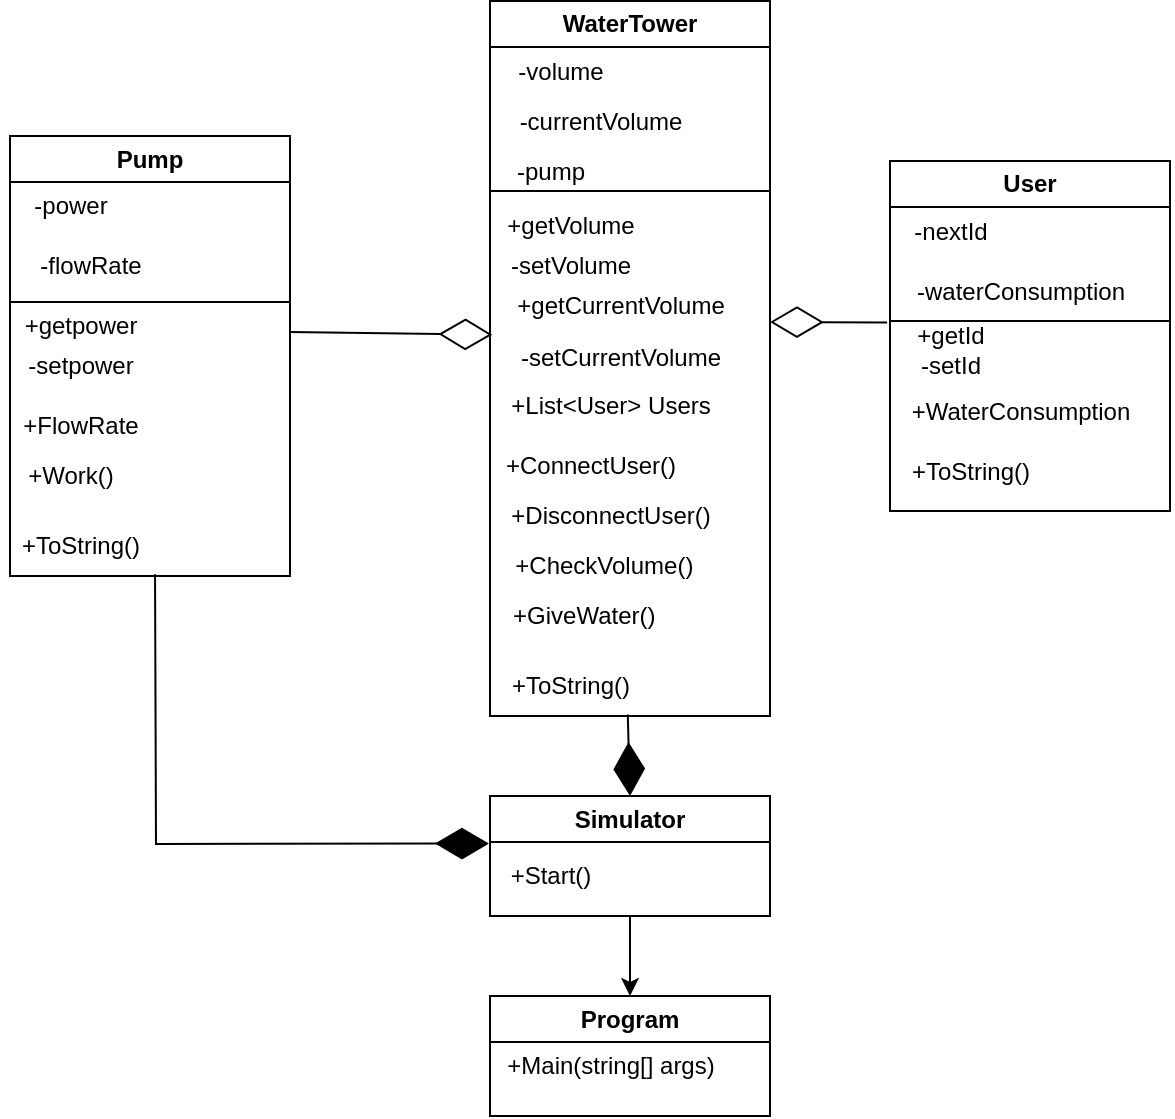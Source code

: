 <mxfile version="21.1.4" type="device">
  <diagram name="Страница 1" id="OyJNdMgOAb9wSf4vdIEL">
    <mxGraphModel dx="1099" dy="1757" grid="1" gridSize="10" guides="1" tooltips="1" connect="1" arrows="1" fold="1" page="1" pageScale="1" pageWidth="827" pageHeight="1169" math="0" shadow="0">
      <root>
        <mxCell id="0" />
        <mxCell id="1" parent="0" />
        <mxCell id="JlXDYf0qloFrfHkCpH7O-2" value="Program" style="swimlane;whiteSpace=wrap;html=1;" vertex="1" parent="1">
          <mxGeometry x="400" y="460" width="140" height="60" as="geometry" />
        </mxCell>
        <mxCell id="JlXDYf0qloFrfHkCpH7O-21" value="+Main(string[] args)" style="text;html=1;align=center;verticalAlign=middle;resizable=0;points=[];autosize=1;strokeColor=none;fillColor=none;" vertex="1" parent="JlXDYf0qloFrfHkCpH7O-2">
          <mxGeometry x="-5" y="20" width="130" height="30" as="geometry" />
        </mxCell>
        <mxCell id="JlXDYf0qloFrfHkCpH7O-3" value="Pump" style="swimlane;whiteSpace=wrap;html=1;" vertex="1" parent="1">
          <mxGeometry x="160" y="30" width="140" height="220" as="geometry" />
        </mxCell>
        <mxCell id="JlXDYf0qloFrfHkCpH7O-11" value="-power" style="text;html=1;align=center;verticalAlign=middle;resizable=0;points=[];autosize=1;strokeColor=none;fillColor=none;" vertex="1" parent="JlXDYf0qloFrfHkCpH7O-3">
          <mxGeometry y="20" width="60" height="30" as="geometry" />
        </mxCell>
        <mxCell id="JlXDYf0qloFrfHkCpH7O-12" value="-flowRate" style="text;html=1;align=center;verticalAlign=middle;resizable=0;points=[];autosize=1;strokeColor=none;fillColor=none;" vertex="1" parent="JlXDYf0qloFrfHkCpH7O-3">
          <mxGeometry x="5" y="50" width="70" height="30" as="geometry" />
        </mxCell>
        <mxCell id="JlXDYf0qloFrfHkCpH7O-22" value="+getpower" style="text;html=1;align=center;verticalAlign=middle;resizable=0;points=[];autosize=1;strokeColor=none;fillColor=none;" vertex="1" parent="JlXDYf0qloFrfHkCpH7O-3">
          <mxGeometry x="-5" y="80" width="80" height="30" as="geometry" />
        </mxCell>
        <mxCell id="JlXDYf0qloFrfHkCpH7O-23" value="+FlowRate" style="text;html=1;align=center;verticalAlign=middle;resizable=0;points=[];autosize=1;strokeColor=none;fillColor=none;" vertex="1" parent="JlXDYf0qloFrfHkCpH7O-3">
          <mxGeometry x="-5" y="130" width="80" height="30" as="geometry" />
        </mxCell>
        <mxCell id="JlXDYf0qloFrfHkCpH7O-25" value="+ToString()" style="text;html=1;align=center;verticalAlign=middle;resizable=0;points=[];autosize=1;strokeColor=none;fillColor=none;" vertex="1" parent="JlXDYf0qloFrfHkCpH7O-3">
          <mxGeometry x="-5" y="190" width="80" height="30" as="geometry" />
        </mxCell>
        <mxCell id="JlXDYf0qloFrfHkCpH7O-42" value="-setpower" style="text;html=1;align=center;verticalAlign=middle;resizable=0;points=[];autosize=1;strokeColor=none;fillColor=none;" vertex="1" parent="JlXDYf0qloFrfHkCpH7O-3">
          <mxGeometry x="-5" y="100" width="80" height="30" as="geometry" />
        </mxCell>
        <mxCell id="JlXDYf0qloFrfHkCpH7O-10" style="edgeStyle=orthogonalEdgeStyle;rounded=0;orthogonalLoop=1;jettySize=auto;html=1;exitX=0.5;exitY=1;exitDx=0;exitDy=0;entryX=0.5;entryY=0;entryDx=0;entryDy=0;" edge="1" parent="1" source="JlXDYf0qloFrfHkCpH7O-4" target="JlXDYf0qloFrfHkCpH7O-2">
          <mxGeometry relative="1" as="geometry" />
        </mxCell>
        <mxCell id="JlXDYf0qloFrfHkCpH7O-4" value="Simulator" style="swimlane;whiteSpace=wrap;html=1;" vertex="1" parent="1">
          <mxGeometry x="400" y="360" width="140" height="60" as="geometry" />
        </mxCell>
        <mxCell id="JlXDYf0qloFrfHkCpH7O-20" value="+Start()" style="text;html=1;align=center;verticalAlign=middle;resizable=0;points=[];autosize=1;strokeColor=none;fillColor=none;" vertex="1" parent="JlXDYf0qloFrfHkCpH7O-4">
          <mxGeometry y="25" width="60" height="30" as="geometry" />
        </mxCell>
        <mxCell id="JlXDYf0qloFrfHkCpH7O-5" value="User" style="swimlane;whiteSpace=wrap;html=1;" vertex="1" parent="1">
          <mxGeometry x="600" y="42.5" width="140" height="175" as="geometry" />
        </mxCell>
        <mxCell id="JlXDYf0qloFrfHkCpH7O-13" value="-nextId" style="text;html=1;align=center;verticalAlign=middle;resizable=0;points=[];autosize=1;strokeColor=none;fillColor=none;" vertex="1" parent="JlXDYf0qloFrfHkCpH7O-5">
          <mxGeometry y="20" width="60" height="30" as="geometry" />
        </mxCell>
        <mxCell id="JlXDYf0qloFrfHkCpH7O-14" value="-waterConsumption" style="text;html=1;align=center;verticalAlign=middle;resizable=0;points=[];autosize=1;strokeColor=none;fillColor=none;" vertex="1" parent="JlXDYf0qloFrfHkCpH7O-5">
          <mxGeometry y="50" width="130" height="30" as="geometry" />
        </mxCell>
        <mxCell id="JlXDYf0qloFrfHkCpH7O-19" value="" style="endArrow=none;html=1;rounded=0;exitX=0.004;exitY=1.1;exitDx=0;exitDy=0;exitPerimeter=0;" edge="1" parent="JlXDYf0qloFrfHkCpH7O-5">
          <mxGeometry width="50" height="50" relative="1" as="geometry">
            <mxPoint y="80" as="sourcePoint" />
            <mxPoint x="140" y="80" as="targetPoint" />
          </mxGeometry>
        </mxCell>
        <mxCell id="JlXDYf0qloFrfHkCpH7O-35" value="+getId" style="text;html=1;align=center;verticalAlign=middle;resizable=0;points=[];autosize=1;strokeColor=none;fillColor=none;" vertex="1" parent="JlXDYf0qloFrfHkCpH7O-5">
          <mxGeometry y="72.5" width="60" height="30" as="geometry" />
        </mxCell>
        <mxCell id="JlXDYf0qloFrfHkCpH7O-36" value="+WaterConsumption" style="text;html=1;align=center;verticalAlign=middle;resizable=0;points=[];autosize=1;strokeColor=none;fillColor=none;" vertex="1" parent="JlXDYf0qloFrfHkCpH7O-5">
          <mxGeometry y="110" width="130" height="30" as="geometry" />
        </mxCell>
        <mxCell id="JlXDYf0qloFrfHkCpH7O-37" value="+ToString()" style="text;html=1;align=center;verticalAlign=middle;resizable=0;points=[];autosize=1;strokeColor=none;fillColor=none;" vertex="1" parent="JlXDYf0qloFrfHkCpH7O-5">
          <mxGeometry y="140" width="80" height="30" as="geometry" />
        </mxCell>
        <mxCell id="JlXDYf0qloFrfHkCpH7O-38" value="" style="endArrow=diamondThin;endFill=0;endSize=24;html=1;rounded=0;exitX=-0.024;exitY=0.275;exitDx=0;exitDy=0;exitPerimeter=0;" edge="1" parent="JlXDYf0qloFrfHkCpH7O-5" source="JlXDYf0qloFrfHkCpH7O-35">
          <mxGeometry width="160" relative="1" as="geometry">
            <mxPoint x="-50" y="87.5" as="sourcePoint" />
            <mxPoint x="-60" y="80.5" as="targetPoint" />
          </mxGeometry>
        </mxCell>
        <mxCell id="JlXDYf0qloFrfHkCpH7O-53" value="-setId" style="text;html=1;align=center;verticalAlign=middle;resizable=0;points=[];autosize=1;strokeColor=none;fillColor=none;" vertex="1" parent="JlXDYf0qloFrfHkCpH7O-5">
          <mxGeometry x="5" y="87.5" width="50" height="30" as="geometry" />
        </mxCell>
        <mxCell id="JlXDYf0qloFrfHkCpH7O-6" value="WaterTower" style="swimlane;whiteSpace=wrap;html=1;" vertex="1" parent="1">
          <mxGeometry x="400" y="-37.5" width="140" height="357.5" as="geometry" />
        </mxCell>
        <mxCell id="JlXDYf0qloFrfHkCpH7O-15" value="-volume" style="text;html=1;align=center;verticalAlign=middle;resizable=0;points=[];autosize=1;strokeColor=none;fillColor=none;" vertex="1" parent="JlXDYf0qloFrfHkCpH7O-6">
          <mxGeometry y="20" width="70" height="30" as="geometry" />
        </mxCell>
        <mxCell id="JlXDYf0qloFrfHkCpH7O-16" value="-currentVolume" style="text;html=1;align=center;verticalAlign=middle;resizable=0;points=[];autosize=1;strokeColor=none;fillColor=none;" vertex="1" parent="JlXDYf0qloFrfHkCpH7O-6">
          <mxGeometry x="5" y="45" width="100" height="30" as="geometry" />
        </mxCell>
        <mxCell id="JlXDYf0qloFrfHkCpH7O-18" value="" style="endArrow=none;html=1;rounded=0;exitX=0.004;exitY=1.1;exitDx=0;exitDy=0;exitPerimeter=0;" edge="1" parent="JlXDYf0qloFrfHkCpH7O-6">
          <mxGeometry width="50" height="50" relative="1" as="geometry">
            <mxPoint y="95" as="sourcePoint" />
            <mxPoint x="140" y="95" as="targetPoint" />
          </mxGeometry>
        </mxCell>
        <mxCell id="JlXDYf0qloFrfHkCpH7O-27" value="+getVolume" style="text;html=1;align=center;verticalAlign=middle;resizable=0;points=[];autosize=1;strokeColor=none;fillColor=none;" vertex="1" parent="JlXDYf0qloFrfHkCpH7O-6">
          <mxGeometry x="-5" y="97.5" width="90" height="30" as="geometry" />
        </mxCell>
        <mxCell id="JlXDYf0qloFrfHkCpH7O-28" value="+getCurrentVolume" style="text;html=1;align=center;verticalAlign=middle;resizable=0;points=[];autosize=1;strokeColor=none;fillColor=none;" vertex="1" parent="JlXDYf0qloFrfHkCpH7O-6">
          <mxGeometry y="137.5" width="130" height="30" as="geometry" />
        </mxCell>
        <mxCell id="JlXDYf0qloFrfHkCpH7O-29" value="+List&amp;lt;User&amp;gt; Users" style="text;html=1;align=center;verticalAlign=middle;resizable=0;points=[];autosize=1;strokeColor=none;fillColor=none;" vertex="1" parent="JlXDYf0qloFrfHkCpH7O-6">
          <mxGeometry y="187.5" width="120" height="30" as="geometry" />
        </mxCell>
        <mxCell id="JlXDYf0qloFrfHkCpH7O-30" value="+ConnectUser()" style="text;html=1;align=center;verticalAlign=middle;resizable=0;points=[];autosize=1;strokeColor=none;fillColor=none;" vertex="1" parent="JlXDYf0qloFrfHkCpH7O-6">
          <mxGeometry x="-5" y="217.5" width="110" height="30" as="geometry" />
        </mxCell>
        <mxCell id="JlXDYf0qloFrfHkCpH7O-31" value="+DisconnectUser()" style="text;html=1;align=center;verticalAlign=middle;resizable=0;points=[];autosize=1;strokeColor=none;fillColor=none;" vertex="1" parent="JlXDYf0qloFrfHkCpH7O-6">
          <mxGeometry y="242.5" width="120" height="30" as="geometry" />
        </mxCell>
        <mxCell id="JlXDYf0qloFrfHkCpH7O-32" value="&amp;nbsp;+CheckVolume()" style="text;html=1;align=center;verticalAlign=middle;resizable=0;points=[];autosize=1;strokeColor=none;fillColor=none;" vertex="1" parent="JlXDYf0qloFrfHkCpH7O-6">
          <mxGeometry x="-5" y="267.5" width="120" height="30" as="geometry" />
        </mxCell>
        <mxCell id="JlXDYf0qloFrfHkCpH7O-33" value="&amp;nbsp;+GiveWater()" style="text;html=1;align=center;verticalAlign=middle;resizable=0;points=[];autosize=1;strokeColor=none;fillColor=none;" vertex="1" parent="JlXDYf0qloFrfHkCpH7O-6">
          <mxGeometry x="-5" y="292.5" width="100" height="30" as="geometry" />
        </mxCell>
        <mxCell id="JlXDYf0qloFrfHkCpH7O-34" value="+ToString()" style="text;html=1;align=center;verticalAlign=middle;resizable=0;points=[];autosize=1;strokeColor=none;fillColor=none;" vertex="1" parent="JlXDYf0qloFrfHkCpH7O-6">
          <mxGeometry y="327.5" width="80" height="30" as="geometry" />
        </mxCell>
        <mxCell id="JlXDYf0qloFrfHkCpH7O-43" value="-setVolume" style="text;html=1;align=center;verticalAlign=middle;resizable=0;points=[];autosize=1;strokeColor=none;fillColor=none;" vertex="1" parent="JlXDYf0qloFrfHkCpH7O-6">
          <mxGeometry y="117.5" width="80" height="30" as="geometry" />
        </mxCell>
        <mxCell id="JlXDYf0qloFrfHkCpH7O-54" value="-setCurrentVolume" style="text;html=1;align=center;verticalAlign=middle;resizable=0;points=[];autosize=1;strokeColor=none;fillColor=none;" vertex="1" parent="JlXDYf0qloFrfHkCpH7O-6">
          <mxGeometry x="5" y="163.75" width="120" height="30" as="geometry" />
        </mxCell>
        <mxCell id="JlXDYf0qloFrfHkCpH7O-17" value="" style="endArrow=none;html=1;rounded=0;" edge="1" parent="1">
          <mxGeometry width="50" height="50" relative="1" as="geometry">
            <mxPoint x="160" y="113" as="sourcePoint" />
            <mxPoint x="300" y="113" as="targetPoint" />
          </mxGeometry>
        </mxCell>
        <mxCell id="JlXDYf0qloFrfHkCpH7O-24" value="+Work()" style="text;html=1;align=center;verticalAlign=middle;resizable=0;points=[];autosize=1;strokeColor=none;fillColor=none;" vertex="1" parent="1">
          <mxGeometry x="155" y="185" width="70" height="30" as="geometry" />
        </mxCell>
        <mxCell id="JlXDYf0qloFrfHkCpH7O-26" value="-pump" style="text;html=1;align=center;verticalAlign=middle;resizable=0;points=[];autosize=1;strokeColor=none;fillColor=none;" vertex="1" parent="1">
          <mxGeometry x="400" y="32.5" width="60" height="30" as="geometry" />
        </mxCell>
        <mxCell id="JlXDYf0qloFrfHkCpH7O-39" value="" style="endArrow=diamondThin;endFill=0;endSize=24;html=1;rounded=0;entryX=0.009;entryY=0.979;entryDx=0;entryDy=0;entryPerimeter=0;" edge="1" parent="1" target="JlXDYf0qloFrfHkCpH7O-28">
          <mxGeometry width="160" relative="1" as="geometry">
            <mxPoint x="300" y="128" as="sourcePoint" />
            <mxPoint x="340" y="120" as="targetPoint" />
          </mxGeometry>
        </mxCell>
        <mxCell id="JlXDYf0qloFrfHkCpH7O-40" value="" style="endArrow=diamondThin;endFill=1;endSize=24;html=1;rounded=0;exitX=0.861;exitY=0.976;exitDx=0;exitDy=0;exitPerimeter=0;entryX=0.5;entryY=0;entryDx=0;entryDy=0;" edge="1" parent="1" source="JlXDYf0qloFrfHkCpH7O-34" target="JlXDYf0qloFrfHkCpH7O-4">
          <mxGeometry width="160" relative="1" as="geometry">
            <mxPoint x="460" y="370" as="sourcePoint" />
            <mxPoint x="500" y="340" as="targetPoint" />
          </mxGeometry>
        </mxCell>
        <mxCell id="JlXDYf0qloFrfHkCpH7O-41" value="" style="endArrow=diamondThin;endFill=1;endSize=24;html=1;rounded=0;exitX=0.969;exitY=0.972;exitDx=0;exitDy=0;exitPerimeter=0;entryX=-0.009;entryY=-0.041;entryDx=0;entryDy=0;entryPerimeter=0;" edge="1" parent="1" source="JlXDYf0qloFrfHkCpH7O-25" target="JlXDYf0qloFrfHkCpH7O-20">
          <mxGeometry width="160" relative="1" as="geometry">
            <mxPoint x="360" y="340" as="sourcePoint" />
            <mxPoint x="361" y="403" as="targetPoint" />
            <Array as="points">
              <mxPoint x="233" y="384" />
            </Array>
          </mxGeometry>
        </mxCell>
      </root>
    </mxGraphModel>
  </diagram>
</mxfile>
